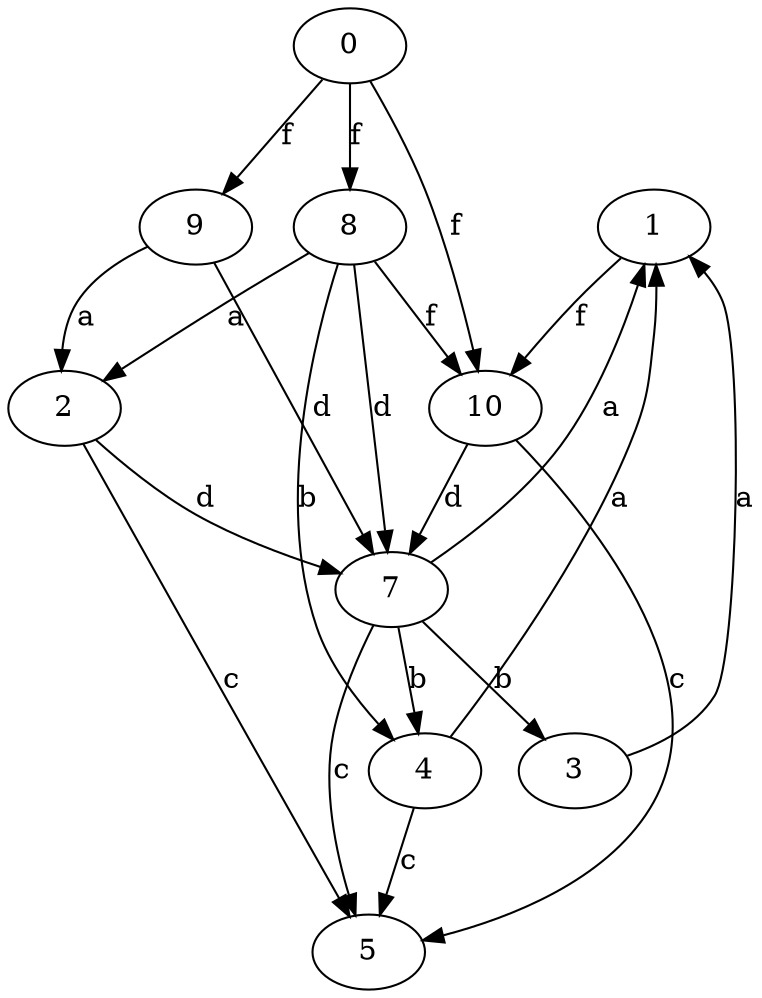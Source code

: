 strict digraph  {
1;
2;
3;
4;
5;
7;
8;
9;
10;
0;
1 -> 10  [label=f];
2 -> 5  [label=c];
2 -> 7  [label=d];
3 -> 1  [label=a];
4 -> 1  [label=a];
4 -> 5  [label=c];
7 -> 1  [label=a];
7 -> 3  [label=b];
7 -> 4  [label=b];
7 -> 5  [label=c];
8 -> 2  [label=a];
8 -> 4  [label=b];
8 -> 7  [label=d];
8 -> 10  [label=f];
9 -> 2  [label=a];
9 -> 7  [label=d];
10 -> 5  [label=c];
10 -> 7  [label=d];
0 -> 8  [label=f];
0 -> 9  [label=f];
0 -> 10  [label=f];
}
